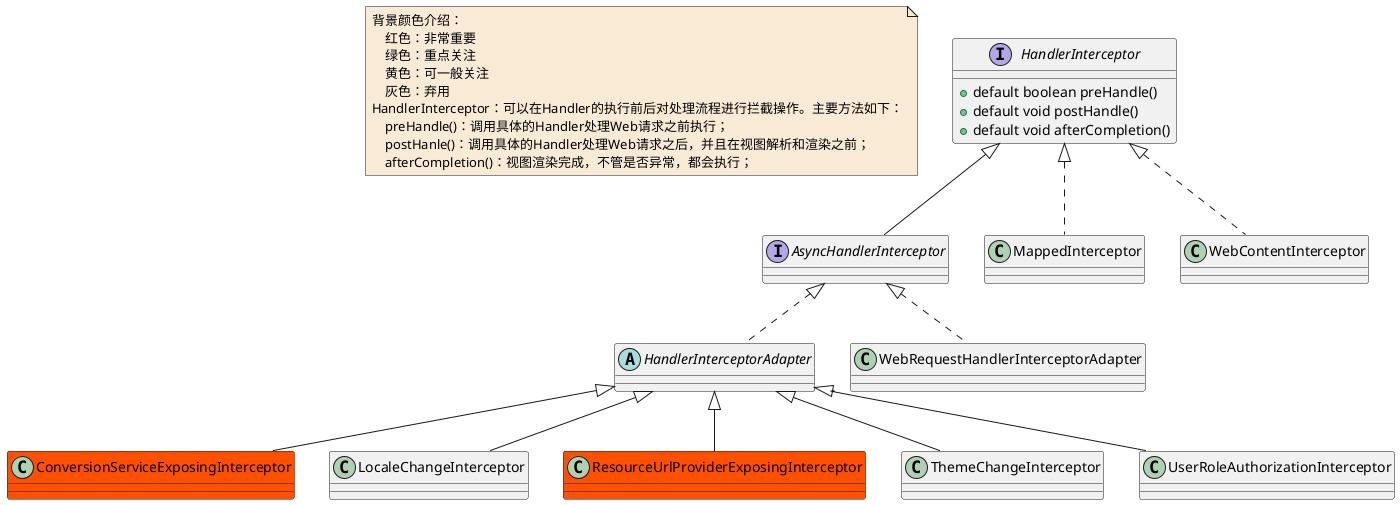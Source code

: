 @startuml

note  as N1 #FAEBD7
    背景颜色介绍：
        红色：非常重要
        绿色：重点关注
        黄色：可一般关注
        灰色：弃用
    HandlerInterceptor：可以在Handler的执行前后对处理流程进行拦截操作。主要方法如下：
        preHandle()：调用具体的Handler处理Web请求之前执行；
        postHanle()：调用具体的Handler处理Web请求之后，并且在视图解析和渲染之前；
        afterCompletion()：视图渲染完成，不管是否异常，都会执行；
end note

interface HandlerInterceptor
HandlerInterceptor : +default boolean preHandle()
HandlerInterceptor : +default void postHandle()
HandlerInterceptor : +default void afterCompletion()

interface AsyncHandlerInterceptor
class ConversionServiceExposingInterceptor #FF5000
abstract class HandlerInterceptorAdapter
class LocaleChangeInterceptor
class MappedInterceptor
class ResourceUrlProviderExposingInterceptor #FF5000
class ThemeChangeInterceptor
class UserRoleAuthorizationInterceptor
class WebContentInterceptor
class WebRequestHandlerInterceptorAdapter




AsyncHandlerInterceptor <|.. HandlerInterceptorAdapter
AsyncHandlerInterceptor <|.. WebRequestHandlerInterceptorAdapter


HandlerInterceptor <|-- AsyncHandlerInterceptor
HandlerInterceptor <|.. MappedInterceptor
HandlerInterceptor <|.. WebContentInterceptor


HandlerInterceptorAdapter <|-- ConversionServiceExposingInterceptor
HandlerInterceptorAdapter <|-- LocaleChangeInterceptor
HandlerInterceptorAdapter <|-- ResourceUrlProviderExposingInterceptor
HandlerInterceptorAdapter <|-- ThemeChangeInterceptor
HandlerInterceptorAdapter <|-- UserRoleAuthorizationInterceptor



@enduml